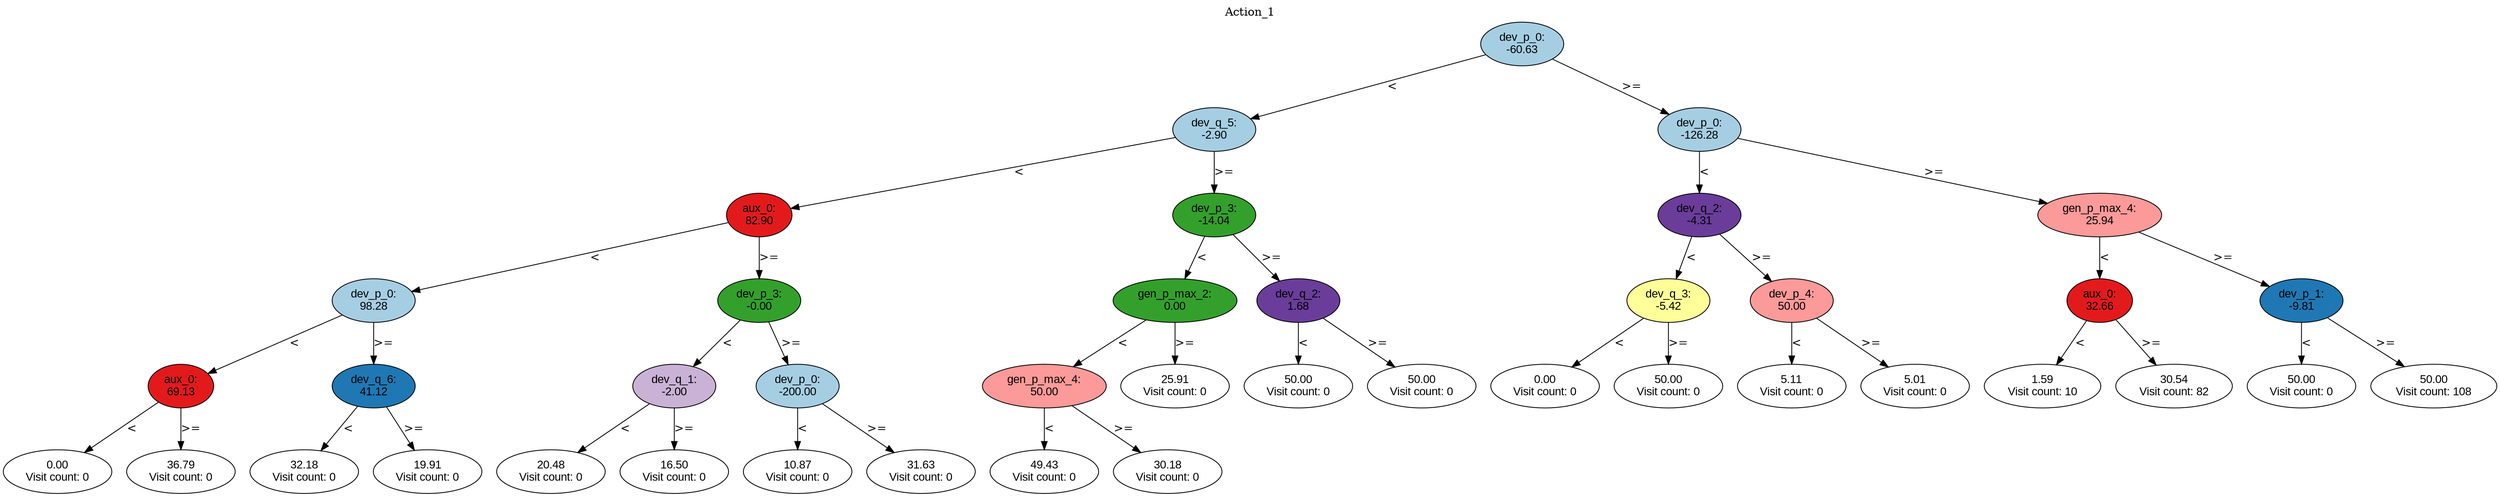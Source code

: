 digraph BST {
    node [fontname="Arial" style=filled colorscheme=paired12];
    0 [ label = "dev_p_0:
-60.63" fillcolor=1];
    1 [ label = "dev_q_5:
-2.90" fillcolor=1];
    2 [ label = "aux_0:
82.90" fillcolor=6];
    3 [ label = "dev_p_0:
98.28" fillcolor=1];
    4 [ label = "aux_0:
69.13" fillcolor=6];
    5 [ label = "0.00
Visit count: 0" fillcolor=white];
    6 [ label = "36.79
Visit count: 0" fillcolor=white];
    7 [ label = "dev_q_6:
41.12" fillcolor=2];
    8 [ label = "32.18
Visit count: 0" fillcolor=white];
    9 [ label = "19.91
Visit count: 0" fillcolor=white];
    10 [ label = "dev_p_3:
-0.00" fillcolor=4];
    11 [ label = "dev_q_1:
-2.00" fillcolor=9];
    12 [ label = "20.48
Visit count: 0" fillcolor=white];
    13 [ label = "16.50
Visit count: 0" fillcolor=white];
    14 [ label = "dev_p_0:
-200.00" fillcolor=1];
    15 [ label = "10.87
Visit count: 0" fillcolor=white];
    16 [ label = "31.63
Visit count: 0" fillcolor=white];
    17 [ label = "dev_p_3:
-14.04" fillcolor=4];
    18 [ label = "gen_p_max_2:
0.00" fillcolor=4];
    19 [ label = "gen_p_max_4:
50.00" fillcolor=5];
    20 [ label = "49.43
Visit count: 0" fillcolor=white];
    21 [ label = "30.18
Visit count: 0" fillcolor=white];
    22 [ label = "25.91
Visit count: 0" fillcolor=white];
    23 [ label = "dev_q_2:
1.68" fillcolor=10];
    24 [ label = "50.00
Visit count: 0" fillcolor=white];
    25 [ label = "50.00
Visit count: 0" fillcolor=white];
    26 [ label = "dev_p_0:
-126.28" fillcolor=1];
    27 [ label = "dev_q_2:
-4.31" fillcolor=10];
    28 [ label = "dev_q_3:
-5.42" fillcolor=11];
    29 [ label = "0.00
Visit count: 0" fillcolor=white];
    30 [ label = "50.00
Visit count: 0" fillcolor=white];
    31 [ label = "dev_p_4:
50.00" fillcolor=5];
    32 [ label = "5.11
Visit count: 0" fillcolor=white];
    33 [ label = "5.01
Visit count: 0" fillcolor=white];
    34 [ label = "gen_p_max_4:
25.94" fillcolor=5];
    35 [ label = "aux_0:
32.66" fillcolor=6];
    36 [ label = "1.59
Visit count: 10" fillcolor=white];
    37 [ label = "30.54
Visit count: 82" fillcolor=white];
    38 [ label = "dev_p_1:
-9.81" fillcolor=2];
    39 [ label = "50.00
Visit count: 0" fillcolor=white];
    40 [ label = "50.00
Visit count: 108" fillcolor=white];

    0  -> 1[ label = "<"];
    0  -> 26[ label = ">="];
    1  -> 2[ label = "<"];
    1  -> 17[ label = ">="];
    2  -> 3[ label = "<"];
    2  -> 10[ label = ">="];
    3  -> 4[ label = "<"];
    3  -> 7[ label = ">="];
    4  -> 5[ label = "<"];
    4  -> 6[ label = ">="];
    7  -> 8[ label = "<"];
    7  -> 9[ label = ">="];
    10  -> 11[ label = "<"];
    10  -> 14[ label = ">="];
    11  -> 12[ label = "<"];
    11  -> 13[ label = ">="];
    14  -> 15[ label = "<"];
    14  -> 16[ label = ">="];
    17  -> 18[ label = "<"];
    17  -> 23[ label = ">="];
    18  -> 19[ label = "<"];
    18  -> 22[ label = ">="];
    19  -> 20[ label = "<"];
    19  -> 21[ label = ">="];
    23  -> 24[ label = "<"];
    23  -> 25[ label = ">="];
    26  -> 27[ label = "<"];
    26  -> 34[ label = ">="];
    27  -> 28[ label = "<"];
    27  -> 31[ label = ">="];
    28  -> 29[ label = "<"];
    28  -> 30[ label = ">="];
    31  -> 32[ label = "<"];
    31  -> 33[ label = ">="];
    34  -> 35[ label = "<"];
    34  -> 38[ label = ">="];
    35  -> 36[ label = "<"];
    35  -> 37[ label = ">="];
    38  -> 39[ label = "<"];
    38  -> 40[ label = ">="];

    labelloc="t";
    label="Action_1";
}